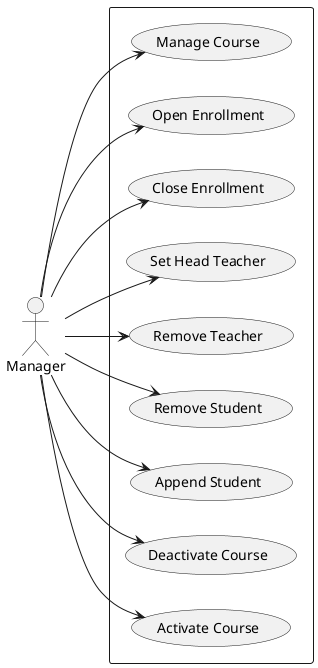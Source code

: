 @startuml
actor Manager
left to right direction
rectangle {
  usecase "Manage Course" as UC1
  usecase "Open Enrollment" as UC2
  usecase "Close Enrollment" as UC3
  usecase "Set Head Teacher" as UC4
  usecase "Remove Teacher" as UC5
  usecase "Remove Student" as UC6
  usecase "Append Student" as UC7
  usecase "Deactivate Course" as UC9
  usecase "Activate Course" as UC10
}

Manager --> UC1
Manager --> UC2
Manager --> UC3
Manager --> UC4
Manager --> UC5
Manager --> UC6
Manager --> UC7
Manager --> UC9
Manager --> UC10
@enduml
